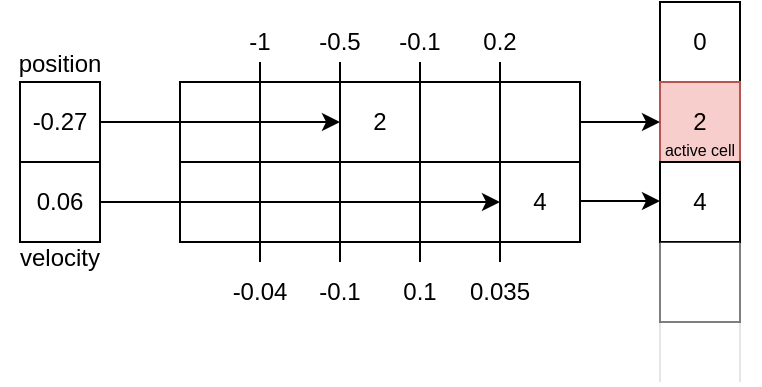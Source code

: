 <mxfile version="24.6.4" type="device">
  <diagram name="Page-1" id="EgMsTVoh1Y3Vn3_wDlTo">
    <mxGraphModel dx="1242" dy="507" grid="1" gridSize="10" guides="1" tooltips="1" connect="1" arrows="1" fold="1" page="1" pageScale="1" pageWidth="827" pageHeight="1169" math="0" shadow="0">
      <root>
        <mxCell id="0" />
        <mxCell id="1" parent="0" />
        <mxCell id="vzJgPmhEXGhzT43L2dih-1" value="2" style="rounded=0;whiteSpace=wrap;html=1;" vertex="1" parent="1">
          <mxGeometry x="90" y="40" width="200" height="40" as="geometry" />
        </mxCell>
        <mxCell id="vzJgPmhEXGhzT43L2dih-2" value="" style="rounded=0;whiteSpace=wrap;html=1;" vertex="1" parent="1">
          <mxGeometry x="90" y="80" width="200" height="40" as="geometry" />
        </mxCell>
        <mxCell id="vzJgPmhEXGhzT43L2dih-21" style="edgeStyle=orthogonalEdgeStyle;rounded=0;orthogonalLoop=1;jettySize=auto;html=1;" edge="1" parent="1" source="vzJgPmhEXGhzT43L2dih-3">
          <mxGeometry relative="1" as="geometry">
            <mxPoint x="170" y="60" as="targetPoint" />
          </mxGeometry>
        </mxCell>
        <mxCell id="vzJgPmhEXGhzT43L2dih-3" value="-0.27" style="rounded=0;whiteSpace=wrap;html=1;" vertex="1" parent="1">
          <mxGeometry x="10" y="40" width="40" height="40" as="geometry" />
        </mxCell>
        <mxCell id="vzJgPmhEXGhzT43L2dih-22" style="edgeStyle=orthogonalEdgeStyle;rounded=0;orthogonalLoop=1;jettySize=auto;html=1;" edge="1" parent="1" source="vzJgPmhEXGhzT43L2dih-4">
          <mxGeometry relative="1" as="geometry">
            <mxPoint x="250" y="100" as="targetPoint" />
          </mxGeometry>
        </mxCell>
        <mxCell id="vzJgPmhEXGhzT43L2dih-4" value="0.06" style="rounded=0;whiteSpace=wrap;html=1;" vertex="1" parent="1">
          <mxGeometry x="10" y="80" width="40" height="40" as="geometry" />
        </mxCell>
        <mxCell id="vzJgPmhEXGhzT43L2dih-5" value="0" style="rounded=0;whiteSpace=wrap;html=1;" vertex="1" parent="1">
          <mxGeometry x="330" width="40" height="40" as="geometry" />
        </mxCell>
        <mxCell id="vzJgPmhEXGhzT43L2dih-6" value="2" style="rounded=0;whiteSpace=wrap;html=1;fillColor=#f8cecc;strokeColor=#b85450;" vertex="1" parent="1">
          <mxGeometry x="330" y="40" width="40" height="40" as="geometry" />
        </mxCell>
        <mxCell id="vzJgPmhEXGhzT43L2dih-7" value="4" style="rounded=0;whiteSpace=wrap;html=1;" vertex="1" parent="1">
          <mxGeometry x="330" y="80" width="40" height="40" as="geometry" />
        </mxCell>
        <mxCell id="vzJgPmhEXGhzT43L2dih-8" value="" style="rounded=0;whiteSpace=wrap;html=1;textOpacity=70;opacity=50;" vertex="1" parent="1">
          <mxGeometry x="330" y="120" width="40" height="40" as="geometry" />
        </mxCell>
        <mxCell id="vzJgPmhEXGhzT43L2dih-11" value="" style="endArrow=none;html=1;rounded=0;" edge="1" parent="1">
          <mxGeometry width="50" height="50" relative="1" as="geometry">
            <mxPoint x="130" y="130" as="sourcePoint" />
            <mxPoint x="130" y="30" as="targetPoint" />
          </mxGeometry>
        </mxCell>
        <mxCell id="vzJgPmhEXGhzT43L2dih-12" value="" style="endArrow=none;html=1;rounded=0;" edge="1" parent="1">
          <mxGeometry width="50" height="50" relative="1" as="geometry">
            <mxPoint x="170" y="130" as="sourcePoint" />
            <mxPoint x="170" y="30" as="targetPoint" />
          </mxGeometry>
        </mxCell>
        <mxCell id="vzJgPmhEXGhzT43L2dih-13" value="" style="endArrow=none;html=1;rounded=0;" edge="1" parent="1">
          <mxGeometry width="50" height="50" relative="1" as="geometry">
            <mxPoint x="210" y="130" as="sourcePoint" />
            <mxPoint x="210" y="30" as="targetPoint" />
          </mxGeometry>
        </mxCell>
        <mxCell id="vzJgPmhEXGhzT43L2dih-14" value="" style="endArrow=none;html=1;rounded=0;" edge="1" parent="1">
          <mxGeometry width="50" height="50" relative="1" as="geometry">
            <mxPoint x="250" y="130" as="sourcePoint" />
            <mxPoint x="250" y="30" as="targetPoint" />
          </mxGeometry>
        </mxCell>
        <mxCell id="vzJgPmhEXGhzT43L2dih-15" value="" style="endArrow=classic;html=1;rounded=0;exitX=1;exitY=0.5;exitDx=0;exitDy=0;entryX=0;entryY=0.5;entryDx=0;entryDy=0;" edge="1" parent="1" source="vzJgPmhEXGhzT43L2dih-1" target="vzJgPmhEXGhzT43L2dih-6">
          <mxGeometry width="50" height="50" relative="1" as="geometry">
            <mxPoint x="320" y="210" as="sourcePoint" />
            <mxPoint x="370" y="160" as="targetPoint" />
          </mxGeometry>
        </mxCell>
        <mxCell id="vzJgPmhEXGhzT43L2dih-16" value="" style="endArrow=classic;html=1;rounded=0;exitX=1;exitY=0.5;exitDx=0;exitDy=0;entryX=0;entryY=0.5;entryDx=0;entryDy=0;" edge="1" parent="1">
          <mxGeometry width="50" height="50" relative="1" as="geometry">
            <mxPoint x="290" y="99.5" as="sourcePoint" />
            <mxPoint x="330" y="99.5" as="targetPoint" />
          </mxGeometry>
        </mxCell>
        <mxCell id="vzJgPmhEXGhzT43L2dih-19" value="position" style="text;html=1;align=center;verticalAlign=middle;whiteSpace=wrap;rounded=0;" vertex="1" parent="1">
          <mxGeometry y="16" width="60" height="30" as="geometry" />
        </mxCell>
        <mxCell id="vzJgPmhEXGhzT43L2dih-20" value="velocity" style="text;html=1;align=center;verticalAlign=middle;whiteSpace=wrap;rounded=0;" vertex="1" parent="1">
          <mxGeometry y="113" width="60" height="30" as="geometry" />
        </mxCell>
        <mxCell id="vzJgPmhEXGhzT43L2dih-23" value="4" style="text;html=1;align=center;verticalAlign=middle;whiteSpace=wrap;rounded=0;" vertex="1" parent="1">
          <mxGeometry x="250" y="80" width="40" height="40" as="geometry" />
        </mxCell>
        <mxCell id="vzJgPmhEXGhzT43L2dih-24" value="&lt;font style=&quot;font-size: 8px;&quot;&gt;active cell&lt;/font&gt;" style="text;html=1;align=center;verticalAlign=middle;whiteSpace=wrap;rounded=0;" vertex="1" parent="1">
          <mxGeometry x="320" y="58" width="60" height="30" as="geometry" />
        </mxCell>
        <mxCell id="vzJgPmhEXGhzT43L2dih-25" value="-1" style="text;html=1;align=center;verticalAlign=middle;whiteSpace=wrap;rounded=0;" vertex="1" parent="1">
          <mxGeometry x="100" y="5" width="60" height="30" as="geometry" />
        </mxCell>
        <mxCell id="vzJgPmhEXGhzT43L2dih-26" value="-0.5" style="text;html=1;align=center;verticalAlign=middle;whiteSpace=wrap;rounded=0;" vertex="1" parent="1">
          <mxGeometry x="140" y="5" width="60" height="30" as="geometry" />
        </mxCell>
        <mxCell id="vzJgPmhEXGhzT43L2dih-27" value="-0.1" style="text;html=1;align=center;verticalAlign=middle;whiteSpace=wrap;rounded=0;" vertex="1" parent="1">
          <mxGeometry x="180" y="5" width="60" height="30" as="geometry" />
        </mxCell>
        <mxCell id="vzJgPmhEXGhzT43L2dih-28" value="0.2" style="text;html=1;align=center;verticalAlign=middle;whiteSpace=wrap;rounded=0;" vertex="1" parent="1">
          <mxGeometry x="220" y="5" width="60" height="30" as="geometry" />
        </mxCell>
        <mxCell id="vzJgPmhEXGhzT43L2dih-29" value="0.035" style="text;html=1;align=center;verticalAlign=middle;whiteSpace=wrap;rounded=0;" vertex="1" parent="1">
          <mxGeometry x="220" y="130" width="60" height="30" as="geometry" />
        </mxCell>
        <mxCell id="vzJgPmhEXGhzT43L2dih-30" value="0.1" style="text;html=1;align=center;verticalAlign=middle;whiteSpace=wrap;rounded=0;" vertex="1" parent="1">
          <mxGeometry x="180" y="130" width="60" height="30" as="geometry" />
        </mxCell>
        <mxCell id="vzJgPmhEXGhzT43L2dih-31" value="-0.1" style="text;html=1;align=center;verticalAlign=middle;whiteSpace=wrap;rounded=0;" vertex="1" parent="1">
          <mxGeometry x="140" y="130" width="60" height="30" as="geometry" />
        </mxCell>
        <mxCell id="vzJgPmhEXGhzT43L2dih-32" value="-0.04" style="text;html=1;align=center;verticalAlign=middle;whiteSpace=wrap;rounded=0;" vertex="1" parent="1">
          <mxGeometry x="100" y="130" width="60" height="30" as="geometry" />
        </mxCell>
        <mxCell id="vzJgPmhEXGhzT43L2dih-35" value="" style="endArrow=none;html=1;rounded=0;opacity=10;" edge="1" parent="1">
          <mxGeometry width="50" height="50" relative="1" as="geometry">
            <mxPoint x="330" y="190" as="sourcePoint" />
            <mxPoint x="330" y="160" as="targetPoint" />
          </mxGeometry>
        </mxCell>
        <mxCell id="vzJgPmhEXGhzT43L2dih-36" value="" style="endArrow=none;html=1;rounded=0;opacity=10;" edge="1" parent="1">
          <mxGeometry width="50" height="50" relative="1" as="geometry">
            <mxPoint x="370" y="190" as="sourcePoint" />
            <mxPoint x="370" y="160" as="targetPoint" />
          </mxGeometry>
        </mxCell>
      </root>
    </mxGraphModel>
  </diagram>
</mxfile>
